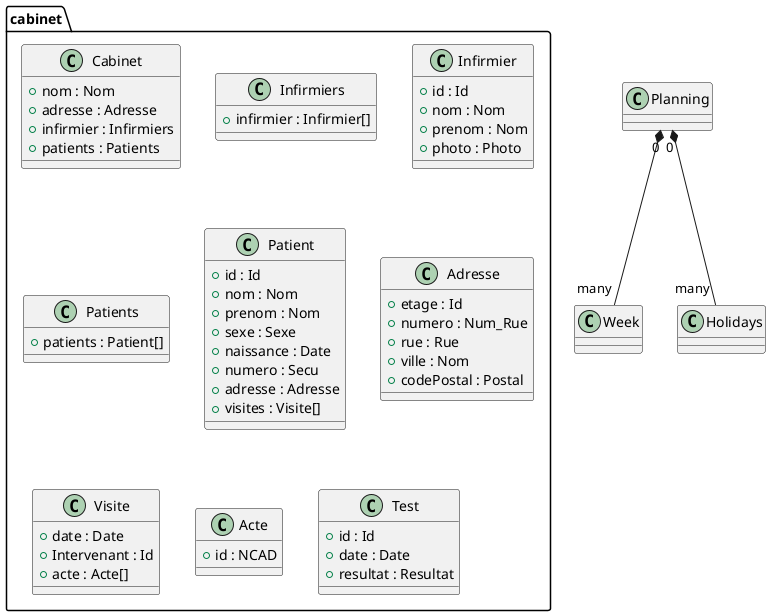 @startuml

    package cabinet {
        class Cabinet {
            +nom : Nom
            +adresse : Adresse
            +infirmier : Infirmiers
            +patients : Patients
        }
        
        class Infirmiers {
            +infirmier : Infirmier[]
        }
        
        class Infirmier {
            +id : Id
            +nom : Nom
            +prenom : Nom
            +photo : Photo
        }
        
        class Patients {
            +patients : Patient[]
        }
        
        class Patient {
            +id : Id
            +nom : Nom
            +prenom : Nom
            +sexe : Sexe
            +naissance : Date
            +numero : Secu
            +adresse : Adresse
            +visites : Visite[]
        }
        
        class Adresse {
            +etage : Id
            +numero : Num_Rue
            +rue : Rue
            +ville : Nom
            +codePostal : Postal
        }
        
        class Visite {
            +date : Date
            +Intervenant : Id
            +acte : Acte[]
        }
        
        class Acte {
            +id : NCAD
        }
        
        class Test {
            +id : Id
            +date : Date
            +resultat : Resultat
        }
        
    }

Planning "0" *-- "many" Week
Planning "0" *-- "many" Holidays


@enduml